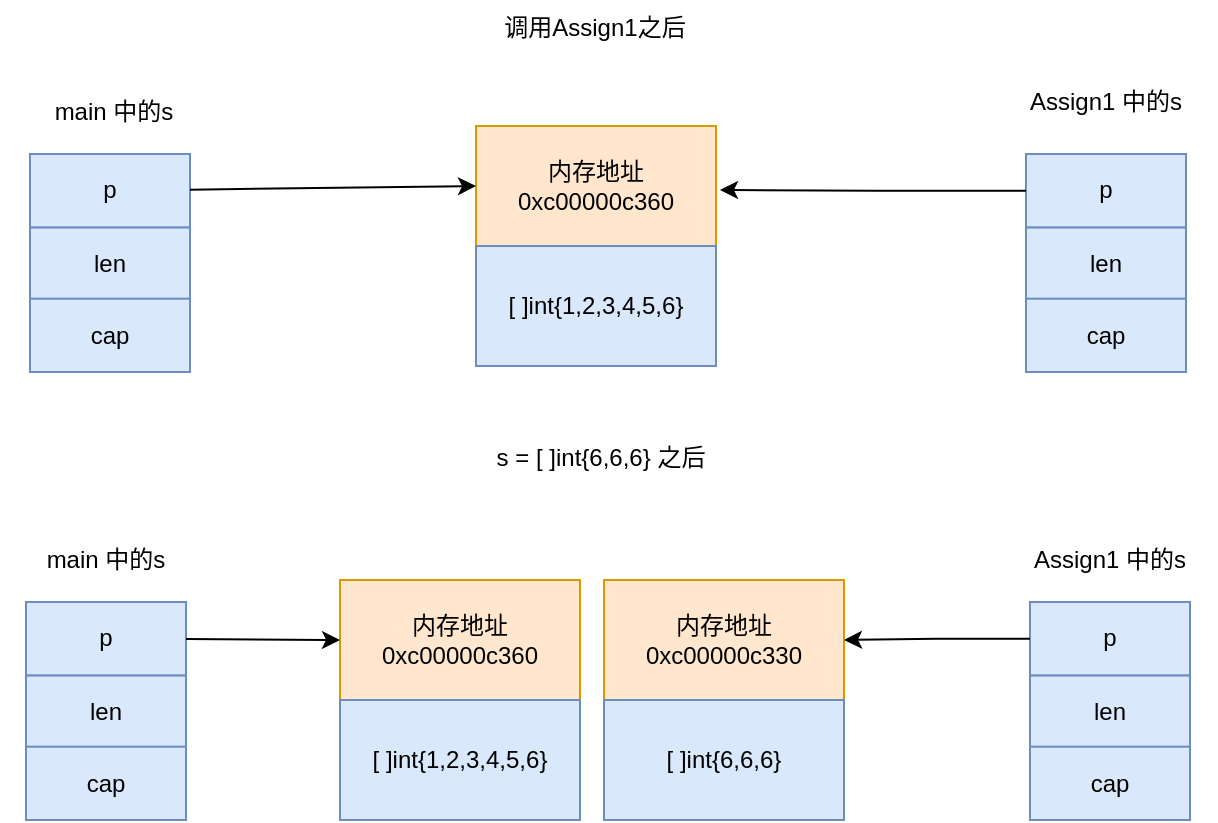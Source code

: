 <mxfile version="22.1.16" type="github">
  <diagram name="第 1 页" id="hYhgGBlUnKRzyXHNce_o">
    <mxGraphModel dx="1050" dy="558" grid="0" gridSize="10" guides="1" tooltips="1" connect="1" arrows="1" fold="1" page="1" pageScale="1" pageWidth="827" pageHeight="1169" math="0" shadow="0">
      <root>
        <mxCell id="0" />
        <mxCell id="1" parent="0" />
        <mxCell id="qAKV_GTcZjEODW5V4dYa-78" value="" style="group;fillColor=#dae8fc;strokeColor=#6c8ebf;" vertex="1" connectable="0" parent="1">
          <mxGeometry x="56" y="109" width="80" height="109" as="geometry" />
        </mxCell>
        <mxCell id="qAKV_GTcZjEODW5V4dYa-74" value="len" style="rounded=0;whiteSpace=wrap;html=1;fillColor=#dae8fc;strokeColor=#6c8ebf;" vertex="1" parent="qAKV_GTcZjEODW5V4dYa-78">
          <mxGeometry y="36.667" width="80" height="36.667" as="geometry" />
        </mxCell>
        <mxCell id="qAKV_GTcZjEODW5V4dYa-75" value="p" style="rounded=0;whiteSpace=wrap;html=1;fillColor=#dae8fc;strokeColor=#6c8ebf;" vertex="1" parent="qAKV_GTcZjEODW5V4dYa-78">
          <mxGeometry width="80" height="36.667" as="geometry" />
        </mxCell>
        <mxCell id="qAKV_GTcZjEODW5V4dYa-76" value="cap" style="rounded=0;whiteSpace=wrap;html=1;fillColor=#dae8fc;strokeColor=#6c8ebf;" vertex="1" parent="qAKV_GTcZjEODW5V4dYa-78">
          <mxGeometry y="72.333" width="80" height="36.667" as="geometry" />
        </mxCell>
        <mxCell id="qAKV_GTcZjEODW5V4dYa-81" value="" style="group;fillColor=#dae8fc;strokeColor=#6c8ebf;" vertex="1" connectable="0" parent="1">
          <mxGeometry x="279" y="95" width="120" height="120" as="geometry" />
        </mxCell>
        <mxCell id="qAKV_GTcZjEODW5V4dYa-79" value="内存地址0xc00000c360" style="rounded=0;whiteSpace=wrap;html=1;fillColor=#ffe6cc;strokeColor=#d79b00;" vertex="1" parent="qAKV_GTcZjEODW5V4dYa-81">
          <mxGeometry width="120" height="60" as="geometry" />
        </mxCell>
        <mxCell id="qAKV_GTcZjEODW5V4dYa-80" value="[ ]int{1,2,3,4,5,6}" style="rounded=0;whiteSpace=wrap;html=1;fillColor=#dae8fc;strokeColor=#6c8ebf;" vertex="1" parent="qAKV_GTcZjEODW5V4dYa-81">
          <mxGeometry y="60" width="120" height="60" as="geometry" />
        </mxCell>
        <mxCell id="qAKV_GTcZjEODW5V4dYa-82" value="" style="endArrow=classic;html=1;rounded=0;entryX=0;entryY=0.5;entryDx=0;entryDy=0;" edge="1" parent="1" source="qAKV_GTcZjEODW5V4dYa-75" target="qAKV_GTcZjEODW5V4dYa-79">
          <mxGeometry width="50" height="50" relative="1" as="geometry">
            <mxPoint x="166" y="315" as="sourcePoint" />
            <mxPoint x="216" y="265" as="targetPoint" />
          </mxGeometry>
        </mxCell>
        <mxCell id="qAKV_GTcZjEODW5V4dYa-83" value="main 中的s" style="text;html=1;strokeColor=none;fillColor=none;align=center;verticalAlign=middle;whiteSpace=wrap;rounded=0;" vertex="1" parent="1">
          <mxGeometry x="45" y="73" width="106" height="30" as="geometry" />
        </mxCell>
        <mxCell id="qAKV_GTcZjEODW5V4dYa-91" value="s = [ ]int{6,6,6} 之后" style="text;html=1;strokeColor=none;fillColor=none;align=center;verticalAlign=middle;whiteSpace=wrap;rounded=0;" vertex="1" parent="1">
          <mxGeometry x="275" y="245" width="133" height="31" as="geometry" />
        </mxCell>
        <mxCell id="qAKV_GTcZjEODW5V4dYa-94" value="" style="group;fillColor=#dae8fc;strokeColor=#6c8ebf;" vertex="1" connectable="0" parent="1">
          <mxGeometry x="556" y="333" width="80" height="109" as="geometry" />
        </mxCell>
        <mxCell id="qAKV_GTcZjEODW5V4dYa-95" value="len" style="rounded=0;whiteSpace=wrap;html=1;fillColor=#dae8fc;strokeColor=#6c8ebf;" vertex="1" parent="qAKV_GTcZjEODW5V4dYa-94">
          <mxGeometry y="36.667" width="80" height="36.667" as="geometry" />
        </mxCell>
        <mxCell id="qAKV_GTcZjEODW5V4dYa-96" value="p" style="rounded=0;whiteSpace=wrap;html=1;fillColor=#dae8fc;strokeColor=#6c8ebf;" vertex="1" parent="qAKV_GTcZjEODW5V4dYa-94">
          <mxGeometry width="80" height="36.667" as="geometry" />
        </mxCell>
        <mxCell id="qAKV_GTcZjEODW5V4dYa-97" value="cap" style="rounded=0;whiteSpace=wrap;html=1;fillColor=#dae8fc;strokeColor=#6c8ebf;" vertex="1" parent="qAKV_GTcZjEODW5V4dYa-94">
          <mxGeometry y="72.333" width="80" height="36.667" as="geometry" />
        </mxCell>
        <mxCell id="qAKV_GTcZjEODW5V4dYa-98" value="Assign1&amp;nbsp;中的s" style="text;html=1;strokeColor=none;fillColor=none;align=center;verticalAlign=middle;whiteSpace=wrap;rounded=0;" vertex="1" parent="1">
          <mxGeometry x="543" y="297" width="106" height="30" as="geometry" />
        </mxCell>
        <mxCell id="qAKV_GTcZjEODW5V4dYa-99" value="" style="group;fillColor=#dae8fc;strokeColor=#6c8ebf;" vertex="1" connectable="0" parent="1">
          <mxGeometry x="343" y="322" width="120" height="120" as="geometry" />
        </mxCell>
        <mxCell id="qAKV_GTcZjEODW5V4dYa-100" value="内存地址0xc00000c330" style="rounded=0;whiteSpace=wrap;html=1;fillColor=#ffe6cc;strokeColor=#d79b00;" vertex="1" parent="qAKV_GTcZjEODW5V4dYa-99">
          <mxGeometry width="120" height="60" as="geometry" />
        </mxCell>
        <mxCell id="qAKV_GTcZjEODW5V4dYa-101" value="[ ]int{6,6,6}" style="rounded=0;whiteSpace=wrap;html=1;fillColor=#dae8fc;strokeColor=#6c8ebf;" vertex="1" parent="qAKV_GTcZjEODW5V4dYa-99">
          <mxGeometry y="60" width="120" height="60" as="geometry" />
        </mxCell>
        <mxCell id="qAKV_GTcZjEODW5V4dYa-104" value="" style="group;fillColor=#dae8fc;strokeColor=#6c8ebf;" vertex="1" connectable="0" parent="1">
          <mxGeometry x="554" y="109" width="80" height="109" as="geometry" />
        </mxCell>
        <mxCell id="qAKV_GTcZjEODW5V4dYa-105" value="len" style="rounded=0;whiteSpace=wrap;html=1;fillColor=#dae8fc;strokeColor=#6c8ebf;" vertex="1" parent="qAKV_GTcZjEODW5V4dYa-104">
          <mxGeometry y="36.667" width="80" height="36.667" as="geometry" />
        </mxCell>
        <mxCell id="qAKV_GTcZjEODW5V4dYa-106" value="p" style="rounded=0;whiteSpace=wrap;html=1;fillColor=#dae8fc;strokeColor=#6c8ebf;" vertex="1" parent="qAKV_GTcZjEODW5V4dYa-104">
          <mxGeometry width="80" height="36.667" as="geometry" />
        </mxCell>
        <mxCell id="qAKV_GTcZjEODW5V4dYa-107" value="cap" style="rounded=0;whiteSpace=wrap;html=1;fillColor=#dae8fc;strokeColor=#6c8ebf;" vertex="1" parent="qAKV_GTcZjEODW5V4dYa-104">
          <mxGeometry y="72.333" width="80" height="36.667" as="geometry" />
        </mxCell>
        <mxCell id="qAKV_GTcZjEODW5V4dYa-108" value="Assign1&amp;nbsp;中的s" style="text;html=1;strokeColor=none;fillColor=none;align=center;verticalAlign=middle;whiteSpace=wrap;rounded=0;" vertex="1" parent="1">
          <mxGeometry x="541" y="68" width="106" height="30" as="geometry" />
        </mxCell>
        <mxCell id="qAKV_GTcZjEODW5V4dYa-109" value="调用Assign1之后" style="text;html=1;strokeColor=none;fillColor=none;align=center;verticalAlign=middle;whiteSpace=wrap;rounded=0;" vertex="1" parent="1">
          <mxGeometry x="278" y="32" width="121" height="28" as="geometry" />
        </mxCell>
        <mxCell id="qAKV_GTcZjEODW5V4dYa-111" value="" style="group;fillColor=#dae8fc;strokeColor=#6c8ebf;" vertex="1" connectable="0" parent="1">
          <mxGeometry x="54" y="333" width="80" height="109" as="geometry" />
        </mxCell>
        <mxCell id="qAKV_GTcZjEODW5V4dYa-112" value="len" style="rounded=0;whiteSpace=wrap;html=1;fillColor=#dae8fc;strokeColor=#6c8ebf;" vertex="1" parent="qAKV_GTcZjEODW5V4dYa-111">
          <mxGeometry y="36.667" width="80" height="36.667" as="geometry" />
        </mxCell>
        <mxCell id="qAKV_GTcZjEODW5V4dYa-113" value="p" style="rounded=0;whiteSpace=wrap;html=1;fillColor=#dae8fc;strokeColor=#6c8ebf;" vertex="1" parent="qAKV_GTcZjEODW5V4dYa-111">
          <mxGeometry width="80" height="36.667" as="geometry" />
        </mxCell>
        <mxCell id="qAKV_GTcZjEODW5V4dYa-114" value="cap" style="rounded=0;whiteSpace=wrap;html=1;fillColor=#dae8fc;strokeColor=#6c8ebf;" vertex="1" parent="qAKV_GTcZjEODW5V4dYa-111">
          <mxGeometry y="72.333" width="80" height="36.667" as="geometry" />
        </mxCell>
        <mxCell id="qAKV_GTcZjEODW5V4dYa-115" value="" style="group;fillColor=#dae8fc;strokeColor=#6c8ebf;" vertex="1" connectable="0" parent="1">
          <mxGeometry x="211" y="322" width="120" height="120" as="geometry" />
        </mxCell>
        <mxCell id="qAKV_GTcZjEODW5V4dYa-116" value="内存地址0xc00000c360" style="rounded=0;whiteSpace=wrap;html=1;fillColor=#ffe6cc;strokeColor=#d79b00;" vertex="1" parent="qAKV_GTcZjEODW5V4dYa-115">
          <mxGeometry width="120" height="60" as="geometry" />
        </mxCell>
        <mxCell id="qAKV_GTcZjEODW5V4dYa-117" value="[ ]int{1,2,3,4,5,6}" style="rounded=0;whiteSpace=wrap;html=1;fillColor=#dae8fc;strokeColor=#6c8ebf;" vertex="1" parent="qAKV_GTcZjEODW5V4dYa-115">
          <mxGeometry y="60" width="120" height="60" as="geometry" />
        </mxCell>
        <mxCell id="qAKV_GTcZjEODW5V4dYa-118" value="" style="endArrow=classic;html=1;rounded=0;entryX=0;entryY=0.5;entryDx=0;entryDy=0;" edge="1" parent="1" source="qAKV_GTcZjEODW5V4dYa-113" target="qAKV_GTcZjEODW5V4dYa-116">
          <mxGeometry width="50" height="50" relative="1" as="geometry">
            <mxPoint x="131" y="543" as="sourcePoint" />
            <mxPoint x="181" y="493" as="targetPoint" />
          </mxGeometry>
        </mxCell>
        <mxCell id="qAKV_GTcZjEODW5V4dYa-119" value="main 中的s" style="text;html=1;strokeColor=none;fillColor=none;align=center;verticalAlign=middle;whiteSpace=wrap;rounded=0;" vertex="1" parent="1">
          <mxGeometry x="41" y="297" width="106" height="30" as="geometry" />
        </mxCell>
        <mxCell id="qAKV_GTcZjEODW5V4dYa-120" style="edgeStyle=orthogonalEdgeStyle;rounded=0;orthogonalLoop=1;jettySize=auto;html=1;" edge="1" parent="1" source="qAKV_GTcZjEODW5V4dYa-106">
          <mxGeometry relative="1" as="geometry">
            <mxPoint x="401" y="127" as="targetPoint" />
          </mxGeometry>
        </mxCell>
        <mxCell id="qAKV_GTcZjEODW5V4dYa-121" style="edgeStyle=orthogonalEdgeStyle;rounded=0;orthogonalLoop=1;jettySize=auto;html=1;entryX=1;entryY=0.5;entryDx=0;entryDy=0;" edge="1" parent="1" source="qAKV_GTcZjEODW5V4dYa-96" target="qAKV_GTcZjEODW5V4dYa-100">
          <mxGeometry relative="1" as="geometry" />
        </mxCell>
      </root>
    </mxGraphModel>
  </diagram>
</mxfile>
